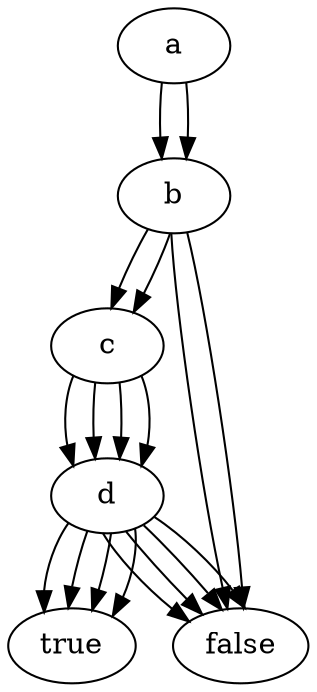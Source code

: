 digraph G { a -> b;a -> b;b -> c;b -> false;c -> d;c -> d;d -> true;d -> false;d -> false;d -> true;b -> false;b -> c;c -> d;c -> d;d -> true;d -> false;d -> false;d -> true;}